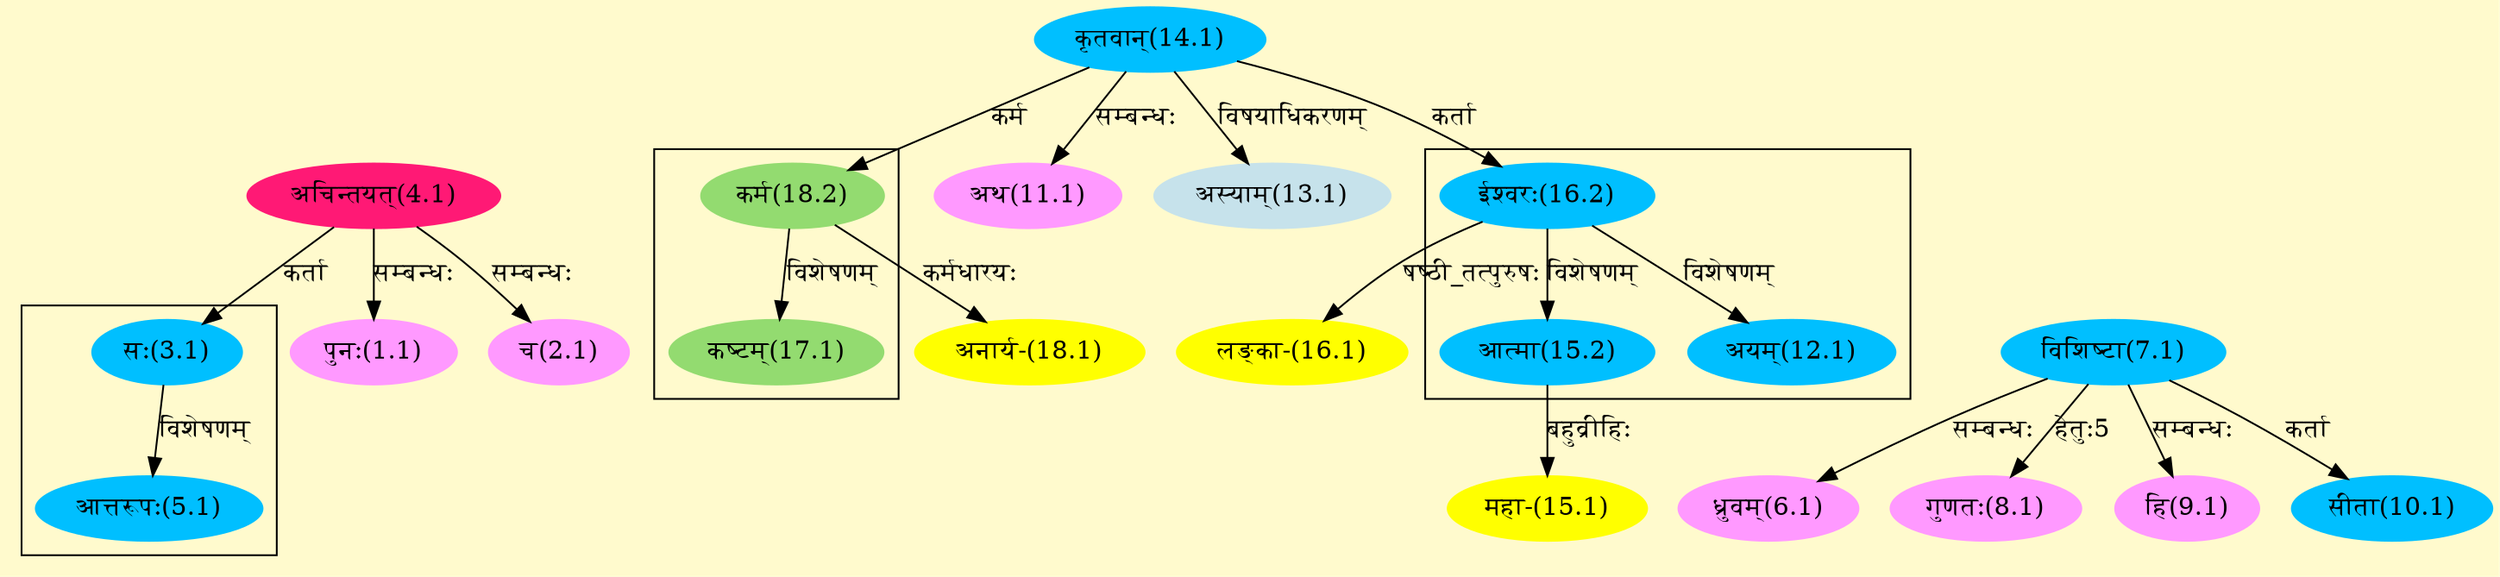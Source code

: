 digraph G{
rankdir=BT;
 compound=true;
 bgcolor="lemonchiffon1";

subgraph cluster_1{
Node5_1 [style=filled, color="#00BFFF" label = "आत्तरूपः(5.1)"]
Node3_1 [style=filled, color="#00BFFF" label = "सः(3.1)"]

}

subgraph cluster_2{
Node12_1 [style=filled, color="#00BFFF" label = "अयम्(12.1)"]
Node16_2 [style=filled, color="#00BFFF" label = "ईश्वरः(16.2)"]
Node15_2 [style=filled, color="#00BFFF" label = "आत्मा(15.2)"]

}

subgraph cluster_3{
Node17_1 [style=filled, color="#93DB70" label = "कष्टम्(17.1)"]
Node18_2 [style=filled, color="#93DB70" label = "कर्म(18.2)"]

}
Node1_1 [style=filled, color="#FF99FF" label = "पुनः(1.1)"]
Node4_1 [style=filled, color="#FF1975" label = "अचिन्तयत्(4.1)"]
Node2_1 [style=filled, color="#FF99FF" label = "च(2.1)"]
Node3_1 [style=filled, color="#00BFFF" label = "सः(3.1)"]
Node [style=filled, color="" label = "()"]
Node6_1 [style=filled, color="#FF99FF" label = "ध्रुवम्(6.1)"]
Node7_1 [style=filled, color="#00BFFF" label = "विशिष्टा(7.1)"]
Node8_1 [style=filled, color="#FF99FF" label = "गुणतः(8.1)"]
Node9_1 [style=filled, color="#FF99FF" label = "हि(9.1)"]
Node10_1 [style=filled, color="#00BFFF" label = "सीता(10.1)"]
Node11_1 [style=filled, color="#FF99FF" label = "अथ(11.1)"]
Node14_1 [style=filled, color="#00BFFF" label = "कृतवान्(14.1)"]
Node13_1 [style=filled, color="#C6E2EB" label = "अस्याम्(13.1)"]
Node15_1 [style=filled, color="#FFFF00" label = "महा-(15.1)"]
Node15_2 [style=filled, color="#00BFFF" label = "आत्मा(15.2)"]
Node16_1 [style=filled, color="#FFFF00" label = "लङ्का-(16.1)"]
Node16_2 [style=filled, color="#00BFFF" label = "ईश्वरः(16.2)"]
Node18_1 [style=filled, color="#FFFF00" label = "अनार्य-(18.1)"]
Node18_2 [style=filled, color="#93DB70" label = "कर्म(18.2)"]
/* Start of Relations section */

Node1_1 -> Node4_1 [  label="सम्बन्धः"  dir="back" ]
Node2_1 -> Node4_1 [  label="सम्बन्धः"  dir="back" ]
Node3_1 -> Node4_1 [  label="कर्ता"  dir="back" ]
Node5_1 -> Node3_1 [  label="विशेषणम्"  dir="back" ]
Node6_1 -> Node7_1 [  label="सम्बन्धः"  dir="back" ]
Node8_1 -> Node7_1 [  label="हेतुः5"  dir="back" ]
Node9_1 -> Node7_1 [  label="सम्बन्धः"  dir="back" ]
Node10_1 -> Node7_1 [  label="कर्ता"  dir="back" ]
Node11_1 -> Node14_1 [  label="सम्बन्धः"  dir="back" ]
Node12_1 -> Node16_2 [  label="विशेषणम्"  dir="back" ]
Node13_1 -> Node14_1 [  label="विषयाधिकरणम्"  dir="back" ]
Node15_1 -> Node15_2 [  label="बहुव्रीहिः"  dir="back" ]
Node15_2 -> Node16_2 [  label="विशेषणम्"  dir="back" ]
Node16_1 -> Node16_2 [  label="षष्ठी_तत्पुरुषः"  dir="back" ]
Node16_2 -> Node14_1 [  label="कर्ता"  dir="back" ]
Node17_1 -> Node18_2 [  label="विशेषणम्"  dir="back" ]
Node18_1 -> Node18_2 [  label="कर्मधारयः"  dir="back" ]
Node18_2 -> Node14_1 [  label="कर्म"  dir="back" ]
}
